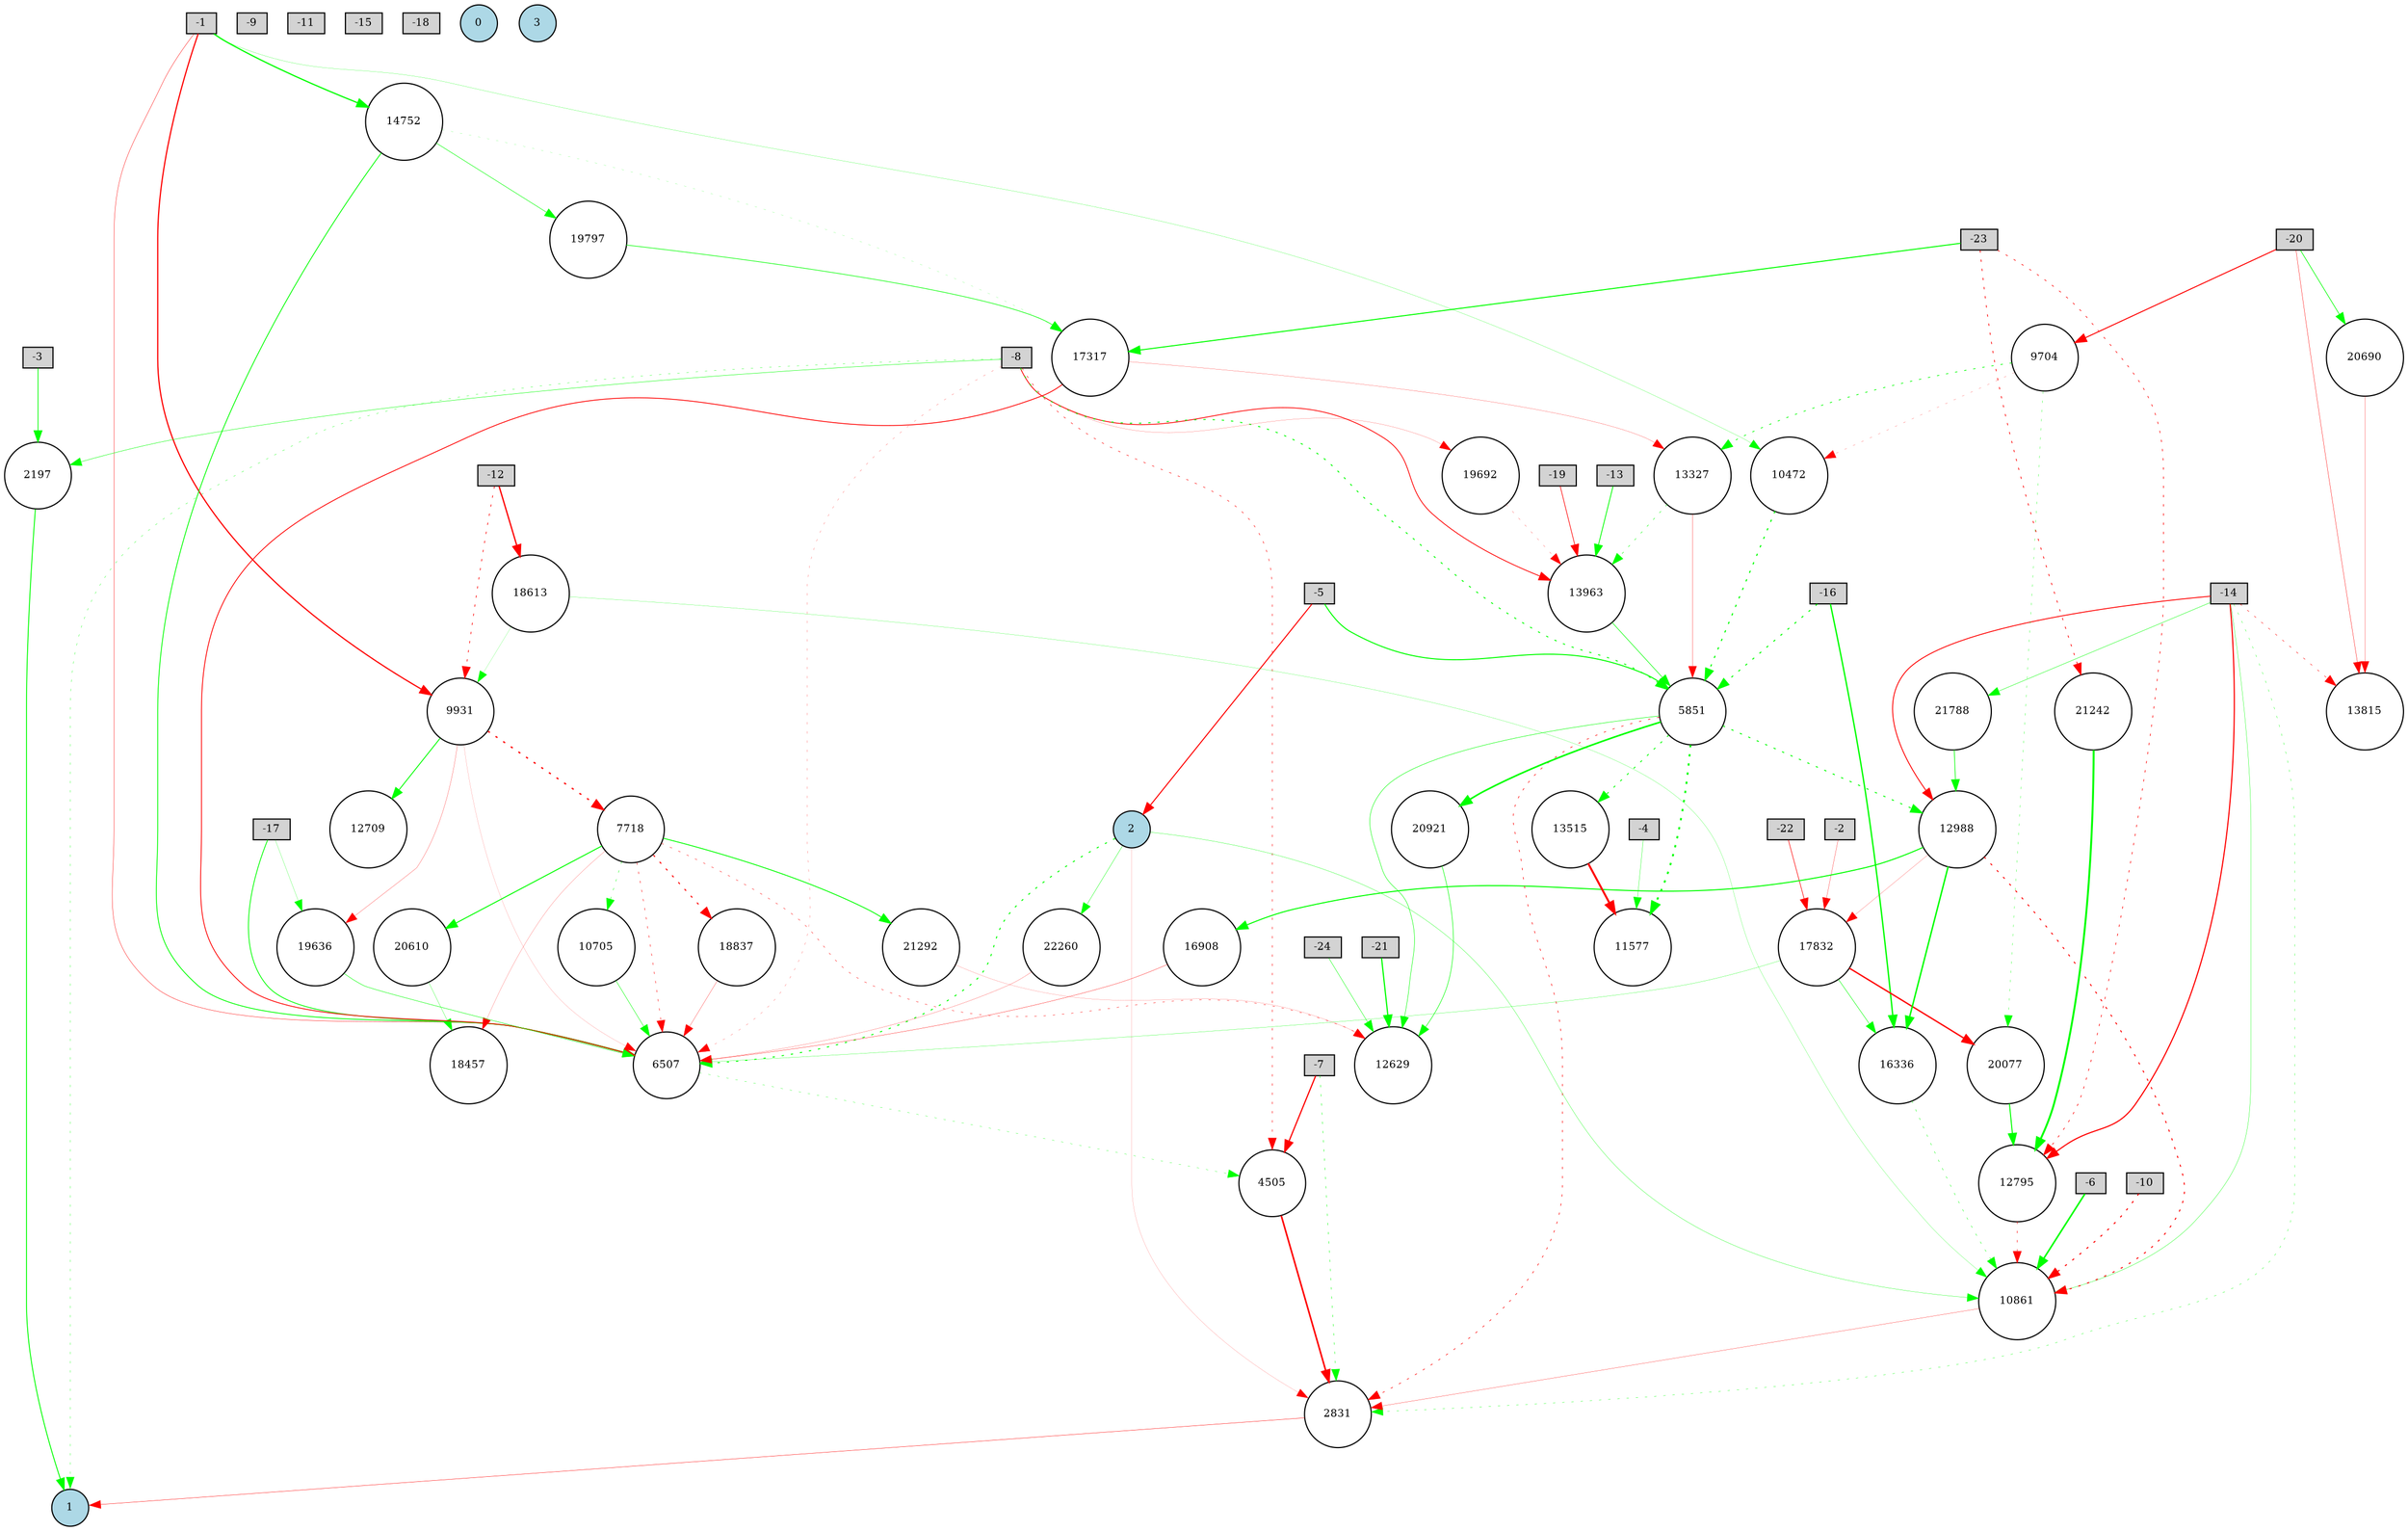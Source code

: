 digraph {
	node [fontsize=9 height=0.2 shape=circle width=0.2]
	-1 [fillcolor=lightgray shape=box style=filled]
	-2 [fillcolor=lightgray shape=box style=filled]
	-3 [fillcolor=lightgray shape=box style=filled]
	-4 [fillcolor=lightgray shape=box style=filled]
	-5 [fillcolor=lightgray shape=box style=filled]
	-6 [fillcolor=lightgray shape=box style=filled]
	-7 [fillcolor=lightgray shape=box style=filled]
	-8 [fillcolor=lightgray shape=box style=filled]
	-9 [fillcolor=lightgray shape=box style=filled]
	-10 [fillcolor=lightgray shape=box style=filled]
	-11 [fillcolor=lightgray shape=box style=filled]
	-12 [fillcolor=lightgray shape=box style=filled]
	-13 [fillcolor=lightgray shape=box style=filled]
	-14 [fillcolor=lightgray shape=box style=filled]
	-15 [fillcolor=lightgray shape=box style=filled]
	-16 [fillcolor=lightgray shape=box style=filled]
	-17 [fillcolor=lightgray shape=box style=filled]
	-18 [fillcolor=lightgray shape=box style=filled]
	-19 [fillcolor=lightgray shape=box style=filled]
	-20 [fillcolor=lightgray shape=box style=filled]
	-21 [fillcolor=lightgray shape=box style=filled]
	-22 [fillcolor=lightgray shape=box style=filled]
	-23 [fillcolor=lightgray shape=box style=filled]
	-24 [fillcolor=lightgray shape=box style=filled]
	0 [fillcolor=lightblue style=filled]
	1 [fillcolor=lightblue style=filled]
	2 [fillcolor=lightblue style=filled]
	3 [fillcolor=lightblue style=filled]
	20610 [fillcolor=white style=filled]
	13963 [fillcolor=white style=filled]
	16908 [fillcolor=white style=filled]
	13327 [fillcolor=white style=filled]
	2831 [fillcolor=white style=filled]
	18837 [fillcolor=white style=filled]
	2197 [fillcolor=white style=filled]
	4505 [fillcolor=white style=filled]
	18457 [fillcolor=white style=filled]
	21788 [fillcolor=white style=filled]
	14752 [fillcolor=white style=filled]
	17317 [fillcolor=white style=filled]
	12709 [fillcolor=white style=filled]
	7718 [fillcolor=white style=filled]
	17832 [fillcolor=white style=filled]
	21292 [fillcolor=white style=filled]
	19636 [fillcolor=white style=filled]
	18613 [fillcolor=white style=filled]
	11577 [fillcolor=white style=filled]
	20921 [fillcolor=white style=filled]
	12988 [fillcolor=white style=filled]
	9931 [fillcolor=white style=filled]
	13515 [fillcolor=white style=filled]
	16336 [fillcolor=white style=filled]
	10705 [fillcolor=white style=filled]
	20690 [fillcolor=white style=filled]
	12629 [fillcolor=white style=filled]
	19797 [fillcolor=white style=filled]
	5851 [fillcolor=white style=filled]
	9704 [fillcolor=white style=filled]
	10472 [fillcolor=white style=filled]
	6507 [fillcolor=white style=filled]
	19692 [fillcolor=white style=filled]
	10861 [fillcolor=white style=filled]
	20077 [fillcolor=white style=filled]
	22260 [fillcolor=white style=filled]
	13815 [fillcolor=white style=filled]
	21242 [fillcolor=white style=filled]
	12795 [fillcolor=white style=filled]
	20690 -> 13815 [color=red penwidth=0.2202457352483454 style=solid]
	9931 -> 12709 [color=green penwidth=0.7607543267330672 style=solid]
	-17 -> 19636 [color=green penwidth=0.184749686268492 style=solid]
	10705 -> 6507 [color=green penwidth=0.36851911476371435 style=solid]
	7718 -> 18457 [color=red penwidth=0.14312382539032922 style=solid]
	-2 -> 17832 [color=red penwidth=0.2264876347319727 style=solid]
	-12 -> 9931 [color=red penwidth=0.5597198695155703 style=dotted]
	2831 -> 1 [color=red penwidth=0.30494648663268725 style=solid]
	-1 -> 9931 [color=red penwidth=1.0425617761753945 style=solid]
	-16 -> 5851 [color=green penwidth=0.8654817065635665 style=dotted]
	19797 -> 17317 [color=green penwidth=0.5196207739735618 style=solid]
	-7 -> 2831 [color=green penwidth=0.35860395071516393 style=dotted]
	-8 -> 1 [color=green penwidth=0.2570649158199937 style=dotted]
	14752 -> 19797 [color=green penwidth=0.4101702372667918 style=solid]
	-8 -> 6507 [color=red penwidth=0.16794595134593898 style=dotted]
	17832 -> 16336 [color=green penwidth=0.396568090802803 style=solid]
	9704 -> 13327 [color=green penwidth=0.5945998078911441 style=dotted]
	-19 -> 13963 [color=red penwidth=0.5390858741641622 style=solid]
	-16 -> 16336 [color=green penwidth=1.1884599078065483 style=solid]
	21242 -> 12795 [color=green penwidth=1.6756313294347338 style=solid]
	9931 -> 6507 [color=red penwidth=0.10036933799526711 style=solid]
	5851 -> 12988 [color=green penwidth=0.8073618640963164 style=dotted]
	-7 -> 4505 [color=red penwidth=1.0474495057094246 style=solid]
	7718 -> 18837 [color=red penwidth=0.8813251295466181 style=dotted]
	-1 -> 6507 [color=red penwidth=0.3085687114204625 style=solid]
	14752 -> 6507 [color=green penwidth=0.7120206381374535 style=solid]
	-14 -> 21788 [color=green penwidth=0.3334223817846374 style=solid]
	-8 -> 19692 [color=red penwidth=0.1395289119309267 style=solid]
	12988 -> 10861 [color=red penwidth=0.8258505892831375 style=dotted]
	20921 -> 12629 [color=green penwidth=0.4500395893054302 style=solid]
	12988 -> 16908 [color=green penwidth=0.8965147770835477 style=solid]
	19692 -> 13963 [color=red penwidth=0.1853745373410424 style=dotted]
	17317 -> 6507 [color=red penwidth=0.7089991938430665 style=solid]
	-12 -> 18613 [color=red penwidth=1.1498721685012558 style=solid]
	18613 -> 9931 [color=green penwidth=0.1316613766007264 style=solid]
	-1 -> 10472 [color=green penwidth=0.1743548630556575 style=solid]
	-8 -> 4505 [color=red penwidth=0.420728266908468 style=dotted]
	2 -> 10861 [color=green penwidth=0.244900791169784 style=solid]
	-14 -> 12988 [color=red penwidth=0.7639681108444413 style=solid]
	13515 -> 11577 [color=red penwidth=1.7160168027830989 style=solid]
	16336 -> 10861 [color=green penwidth=0.324518487849036 style=dotted]
	9931 -> 7718 [color=red penwidth=1.170570908651893 style=dotted]
	-14 -> 2831 [color=green penwidth=0.26881476359685297 style=dotted]
	-14 -> 12795 [color=red penwidth=0.9883690663823247 style=solid]
	-20 -> 20690 [color=green penwidth=0.5534915060947376 style=solid]
	17317 -> 13327 [color=red penwidth=0.1695006468148762 style=solid]
	13963 -> 5851 [color=green penwidth=0.47868298510478613 style=solid]
	19636 -> 6507 [color=green penwidth=0.3787106178220505 style=solid]
	-13 -> 13963 [color=green penwidth=0.7017670395728337 style=solid]
	5851 -> 13515 [color=green penwidth=0.7362038747271311 style=dotted]
	-23 -> 21242 [color=red penwidth=0.6199261102849377 style=dotted]
	-14 -> 10861 [color=green penwidth=0.2710217303215785 style=solid]
	9704 -> 20077 [color=green penwidth=0.26031773451920487 style=dotted]
	-5 -> 5851 [color=green penwidth=0.8843976887152573 style=solid]
	-10 -> 10861 [color=red penwidth=0.902644587967728 style=dotted]
	5851 -> 12629 [color=green penwidth=0.3933857246800262 style=solid]
	-24 -> 12629 [color=green penwidth=0.34571627553407824 style=solid]
	17832 -> 6507 [color=green penwidth=0.2054360898469476 style=solid]
	2 -> 6507 [color=green penwidth=0.8343669360123775 style=dotted]
	7718 -> 10705 [color=green penwidth=0.33638680271420385 style=dotted]
	14752 -> 17317 [color=green penwidth=0.12427619082520525 style=dotted]
	7718 -> 12629 [color=red penwidth=0.32631692186767847 style=dotted]
	7718 -> 21292 [color=green penwidth=0.7462420182660682 style=solid]
	10472 -> 5851 [color=green penwidth=0.9649870787341177 style=dotted]
	-6 -> 10861 [color=green penwidth=1.3878064764131366 style=solid]
	21292 -> 12629 [color=red penwidth=0.1162899626797665 style=solid]
	12988 -> 16336 [color=green penwidth=1.2707763170088255 style=solid]
	2197 -> 1 [color=green penwidth=0.7882712096991504 style=solid]
	10861 -> 2831 [color=red penwidth=0.21175917070146644 style=solid]
	13327 -> 13963 [color=green penwidth=0.3654883116947474 style=dotted]
	7718 -> 20610 [color=green penwidth=0.8423650060636134 style=solid]
	16908 -> 6507 [color=red penwidth=0.2562590792121576 style=solid]
	4505 -> 2831 [color=red penwidth=1.398072237107509 style=solid]
	12795 -> 10861 [color=red penwidth=0.4310655863420919 style=dotted]
	-23 -> 17317 [color=green penwidth=0.8877858937707793 style=solid]
	-8 -> 13963 [color=red penwidth=0.6827009943977774 style=solid]
	13327 -> 5851 [color=red penwidth=0.22932803674323063 style=solid]
	5851 -> 11577 [color=green penwidth=1.616578689252197 style=dotted]
	21788 -> 12988 [color=green penwidth=0.5658761902186502 style=solid]
	17832 -> 20077 [color=red penwidth=1.1882521814783213 style=solid]
	-3 -> 2197 [color=green penwidth=0.6612023141055956 style=solid]
	7718 -> 6507 [color=red penwidth=0.3788465238508886 style=dotted]
	5851 -> 2831 [color=red penwidth=0.48845328537084254 style=dotted]
	-8 -> 5851 [color=green penwidth=0.7925039716361572 style=dotted]
	5851 -> 20921 [color=green penwidth=1.409838253750295 style=solid]
	12988 -> 17832 [color=red penwidth=0.1517542780545612 style=solid]
	18837 -> 6507 [color=red penwidth=0.21005473689607457 style=solid]
	9931 -> 19636 [color=red penwidth=0.1906589518303603 style=solid]
	6507 -> 4505 [color=green penwidth=0.2325514184330756 style=dotted]
	-8 -> 2197 [color=green penwidth=0.34937005122884185 style=solid]
	18613 -> 10861 [color=green penwidth=0.17289706276313987 style=solid]
	-1 -> 14752 [color=green penwidth=1.070238855011328 style=solid]
	-14 -> 13815 [color=red penwidth=0.36682517090208777 style=dotted]
	-22 -> 17832 [color=red penwidth=0.4884498869068089 style=solid]
	-23 -> 12795 [color=red penwidth=0.5287686623327152 style=dotted]
	2 -> 22260 [color=green penwidth=0.3029261900231973 style=solid]
	22260 -> 6507 [color=red penwidth=0.16350459870412337 style=solid]
	20077 -> 12795 [color=green penwidth=0.8824857442688967 style=solid]
	-17 -> 6507 [color=green penwidth=0.6887535736942497 style=solid]
	9704 -> 10472 [color=red penwidth=0.156104436299546 style=dotted]
	20610 -> 18457 [color=green penwidth=0.22779740180001107 style=solid]
	-21 -> 12629 [color=green penwidth=1.0520284759984166 style=solid]
	2 -> 2831 [color=red penwidth=0.10326499740011175 style=solid]
	-20 -> 13815 [color=red penwidth=0.2990673948945871 style=solid]
	-20 -> 9704 [color=red penwidth=0.8553991922012167 style=solid]
	-4 -> 11577 [color=green penwidth=0.2710058088880758 style=solid]
	-5 -> 2 [color=red penwidth=0.8904632678140246 style=solid]
}
